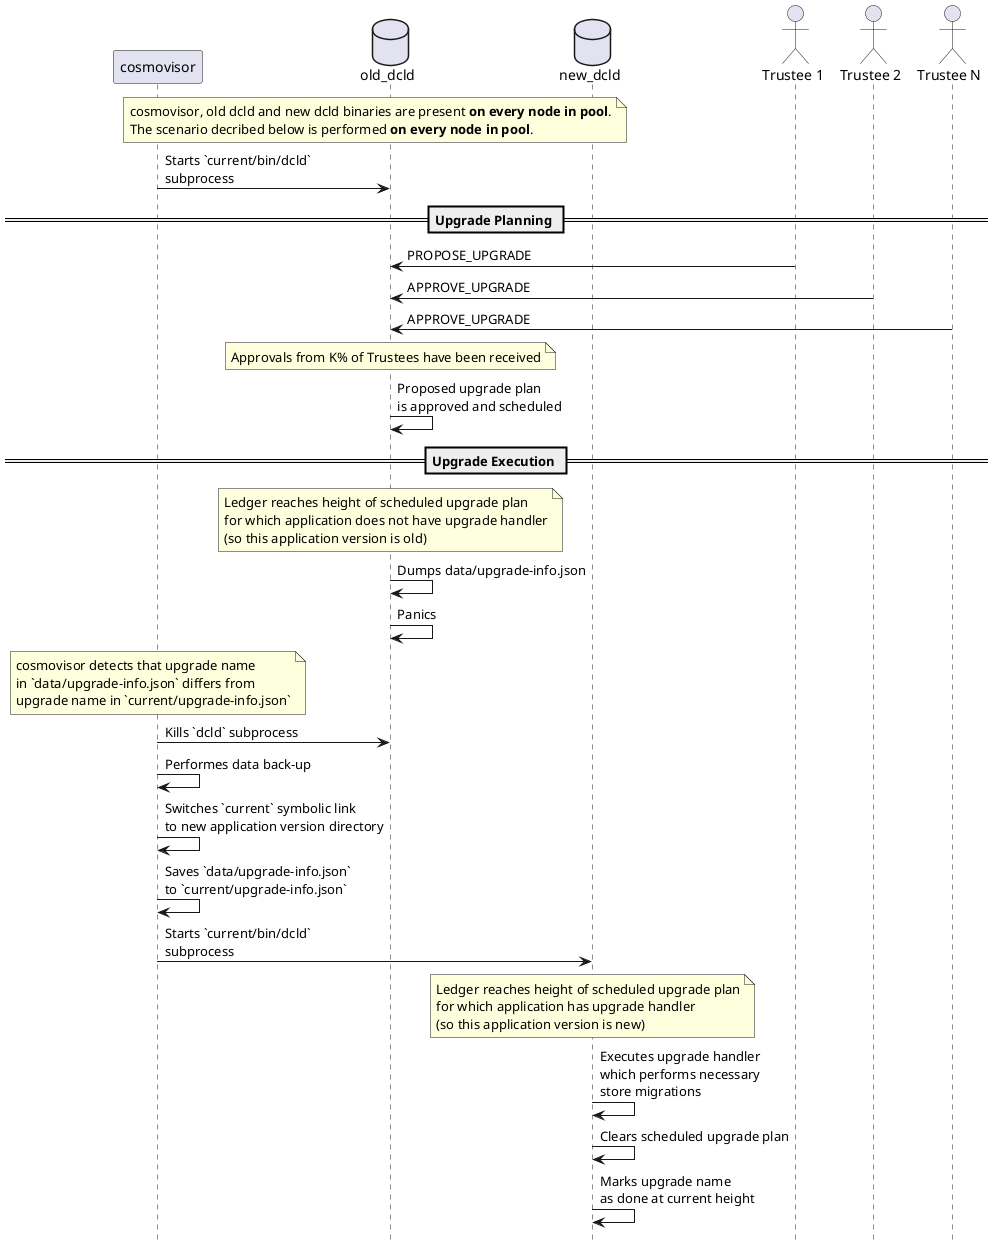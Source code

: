 @startuml
!pragma teoz true
hide footbox

participant cosmovisor as C
database old_dcld as OD
database new_dcld as ND
actor "Trustee 1" as T1
actor "Trustee 2" as T2
actor "Trustee N" as TN

note over C, ND
    cosmovisor, old dcld and new dcld binaries are present <b>on every node in pool</b>.
    The scenario decribed below is performed <b>on every node in pool</b>.
end note

C -> OD: Starts `current/bin/dcld`\nsubprocess

== Upgrade Planning ==

T1 -> OD: PROPOSE_UPGRADE
T2 -> OD: APPROVE_UPGRADE
TN -> OD: APPROVE_UPGRADE

note over OD
    Approvals from K% of Trustees have been received
end note

OD -> OD: Proposed upgrade plan\nis approved and scheduled

== Upgrade Execution ==

note over OD
    Ledger reaches height of scheduled upgrade plan
    for which application does not have upgrade handler
    (so this application version is old)
end note

OD -> OD: Dumps data/upgrade-info.json

OD -> OD: Panics

note over C
    cosmovisor detects that upgrade name
    in `data/upgrade-info.json` differs from
    upgrade name in `current/upgrade-info.json`
end note

C -> OD: Kills `dcld` subprocess

C -> C: Performes data back-up

C -> C: Switches `current` symbolic link\nto new application version directory

C -> C: Saves `data/upgrade-info.json`\nto `current/upgrade-info.json`

C -> ND: Starts `current/bin/dcld`\nsubprocess

note over ND
    Ledger reaches height of scheduled upgrade plan
    for which application has upgrade handler
    (so this application version is new)
end note

ND -> ND: Executes upgrade handler\nwhich performs necessary\nstore migrations

ND -> ND: Clears scheduled upgrade plan

ND -> ND: Marks upgrade name\nas done at current height

@enduml
